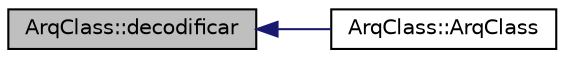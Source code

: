 digraph "ArqClass::decodificar"
{
  edge [fontname="Helvetica",fontsize="10",labelfontname="Helvetica",labelfontsize="10"];
  node [fontname="Helvetica",fontsize="10",shape=record];
  rankdir="LR";
  Node22 [label="ArqClass::decodificar",height=0.2,width=0.4,color="black", fillcolor="grey75", style="filled", fontcolor="black"];
  Node22 -> Node23 [dir="back",color="midnightblue",fontsize="10",style="solid",fontname="Helvetica"];
  Node23 [label="ArqClass::ArqClass",height=0.2,width=0.4,color="black", fillcolor="white", style="filled",URL="$class_arq_class.html#a6ffa9e6cf6fb50c5af4a7e85cc5c09ea"];
}
